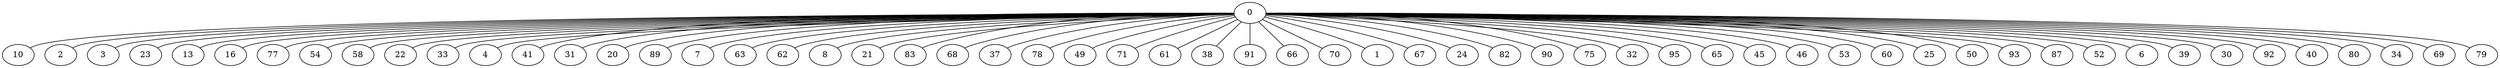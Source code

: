 graph G {
  0 -- 10;
  0 -- 2;
  0 -- 3;
  0 -- 23;
  0 -- 13;
  0 -- 16;
  0 -- 77;
  0 -- 54;
  0 -- 58;
  0 -- 22;
  0 -- 33;
  0 -- 4;
  0 -- 41;
  0 -- 31;
  0 -- 20;
  0 -- 89;
  0 -- 7;
  0 -- 63;
  0 -- 62;
  0 -- 8;
  0 -- 21;
  0 -- 83;
  0 -- 68;
  0 -- 37;
  0 -- 78;
  0 -- 49;
  0 -- 71;
  0 -- 61;
  0 -- 38;
  0 -- 91;
  0 -- 66;
  0 -- 70;
  0 -- 1;
  0 -- 67;
  0 -- 24;
  0 -- 82;
  0 -- 90;
  0 -- 75;
  0 -- 32;
  0 -- 95;
  0 -- 65;
  0 -- 45;
  0 -- 46;
  0 -- 53;
  0 -- 60;
  0 -- 25;
  0 -- 50;
  0 -- 93;
  0 -- 87;
  0 -- 52;
  0 -- 6;
  0 -- 39;
  0 -- 30;
  0 -- 92;
  0 -- 40;
  0 -- 80;
  0 -- 34;
  0 -- 69;
  0 -- 79;
}